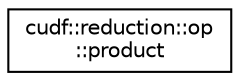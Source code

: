 digraph "Graphical Class Hierarchy"
{
  edge [fontname="Helvetica",fontsize="10",labelfontname="Helvetica",labelfontsize="10"];
  node [fontname="Helvetica",fontsize="10",shape=record];
  rankdir="LR";
  Node0 [label="cudf::reduction::op\l::product",height=0.2,width=0.4,color="black", fillcolor="white", style="filled",URL="$structcudf_1_1reduction_1_1op_1_1product.html"];
}
